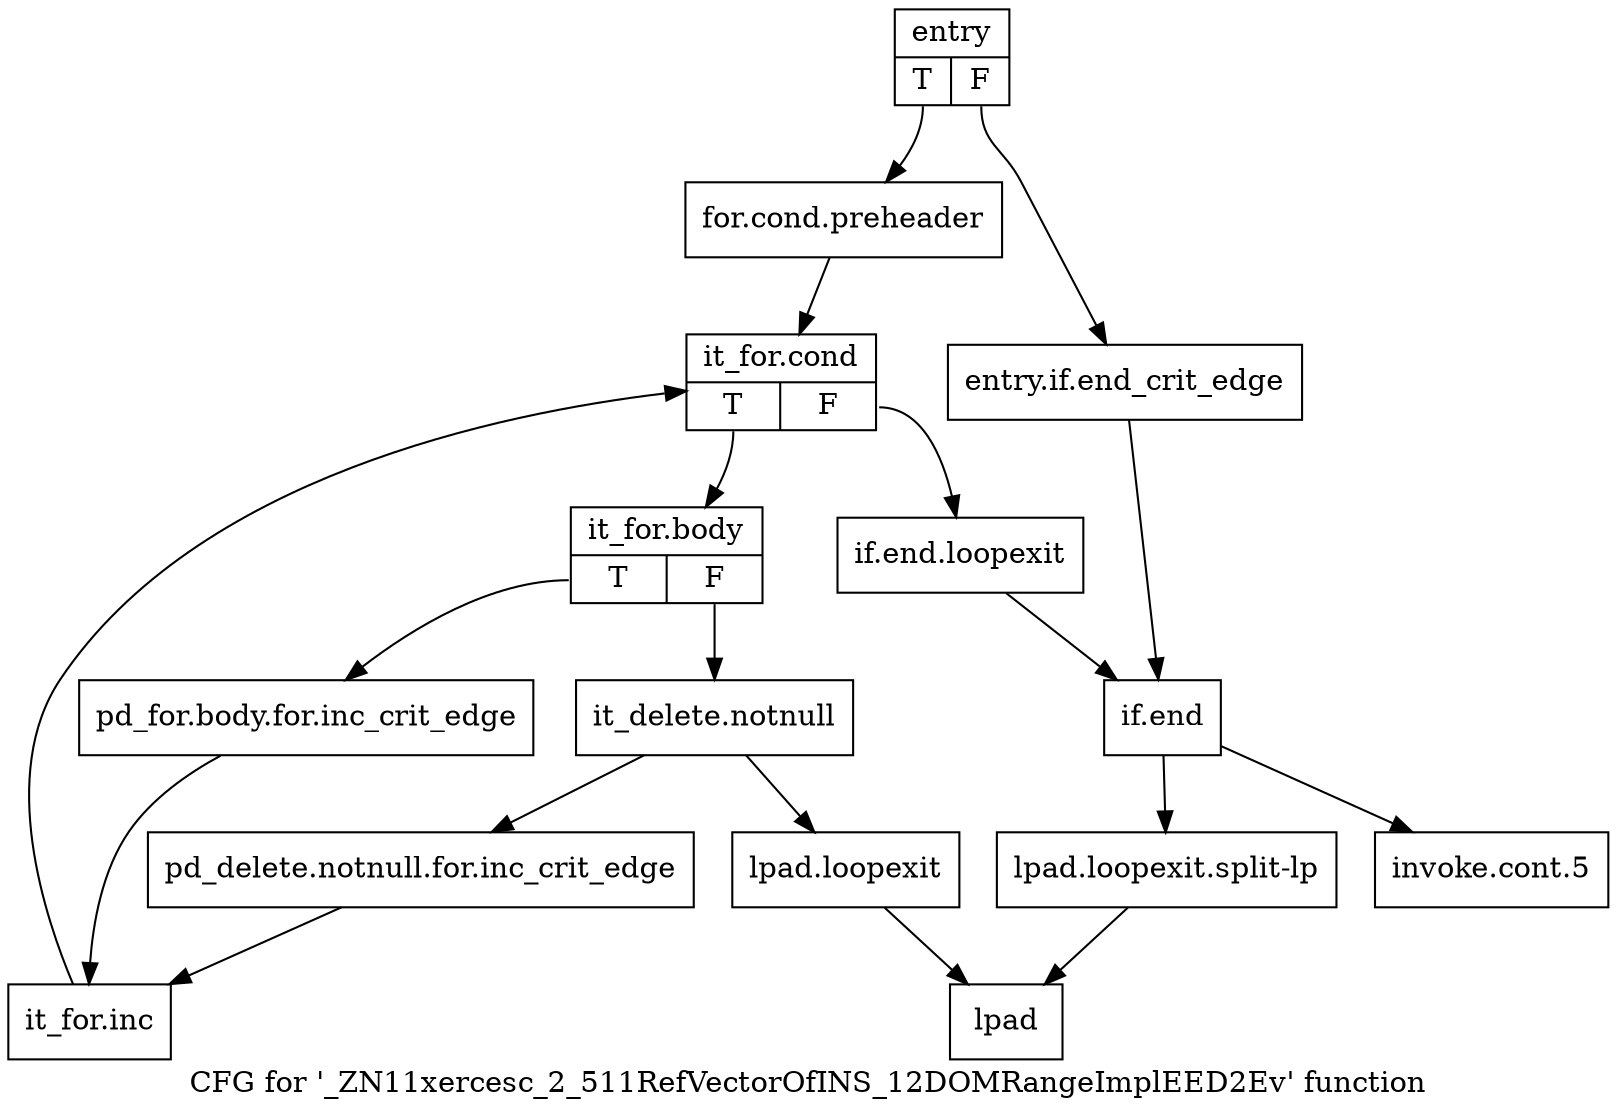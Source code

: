 digraph "CFG for '_ZN11xercesc_2_511RefVectorOfINS_12DOMRangeImplEED2Ev' function" {
	label="CFG for '_ZN11xercesc_2_511RefVectorOfINS_12DOMRangeImplEED2Ev' function";

	Node0x2a35510 [shape=record,label="{entry|{<s0>T|<s1>F}}"];
	Node0x2a35510:s0 -> Node0x2a35a00;
	Node0x2a35510:s1 -> Node0x2a359b0;
	Node0x2a359b0 [shape=record,label="{entry.if.end_crit_edge}"];
	Node0x2a359b0 -> Node0x2a35d70;
	Node0x2a35a00 [shape=record,label="{for.cond.preheader}"];
	Node0x2a35a00 -> Node0x2a35a50;
	Node0x2a35a50 [shape=record,label="{it_for.cond|{<s0>T|<s1>F}}"];
	Node0x2a35a50:s0 -> Node0x2a35aa0;
	Node0x2a35a50:s1 -> Node0x2a35d20;
	Node0x2a35aa0 [shape=record,label="{it_for.body|{<s0>T|<s1>F}}"];
	Node0x2a35aa0:s0 -> Node0x2a35af0;
	Node0x2a35aa0:s1 -> Node0x2a35b40;
	Node0x2a35af0 [shape=record,label="{pd_for.body.for.inc_crit_edge}"];
	Node0x2a35af0 -> Node0x2a35be0;
	Node0x2a35b40 [shape=record,label="{it_delete.notnull}"];
	Node0x2a35b40 -> Node0x2a35b90;
	Node0x2a35b40 -> Node0x2a35c30;
	Node0x2a35b90 [shape=record,label="{pd_delete.notnull.for.inc_crit_edge}"];
	Node0x2a35b90 -> Node0x2a35be0;
	Node0x2a35be0 [shape=record,label="{it_for.inc}"];
	Node0x2a35be0 -> Node0x2a35a50;
	Node0x2a35c30 [shape=record,label="{lpad.loopexit}"];
	Node0x2a35c30 -> Node0x2a35cd0;
	Node0x2a35c80 [shape=record,label="{lpad.loopexit.split-lp}"];
	Node0x2a35c80 -> Node0x2a35cd0;
	Node0x2a35cd0 [shape=record,label="{lpad}"];
	Node0x2a35d20 [shape=record,label="{if.end.loopexit}"];
	Node0x2a35d20 -> Node0x2a35d70;
	Node0x2a35d70 [shape=record,label="{if.end}"];
	Node0x2a35d70 -> Node0x2a35dc0;
	Node0x2a35d70 -> Node0x2a35c80;
	Node0x2a35dc0 [shape=record,label="{invoke.cont.5}"];
}
